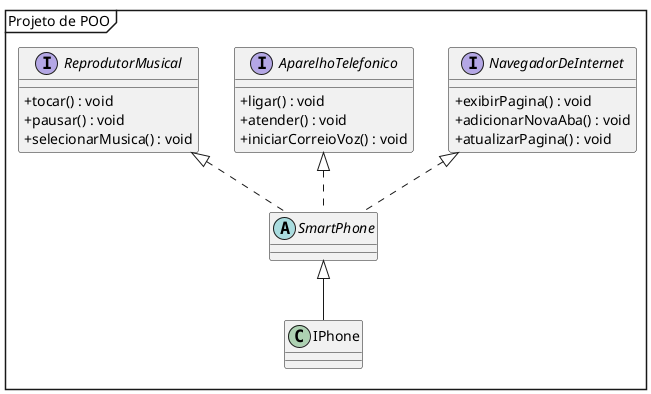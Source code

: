 @startuml
'https://plantuml.com/class-diagram
skinparam classAttributeIconSize 0
mainframe Projeto de POO
'Repodutor Musicial: tocar, pausar, selecionarMusica
'Aparelho Telefônico: ligar, atender, iniciarCorrerioVoz
'Navegador na Internet: exibirPagina, adicionarNovaAba, atualizarPagina

interface ReprodutorMusical {
+ tocar() : void
+ pausar() : void
+ selecionarMusica() : void
}

interface AparelhoTelefonico {
+ ligar() : void
+ atender() : void
+ iniciarCorreioVoz() : void
}

interface NavegadorDeInternet {
+ exibirPagina() : void
+ adicionarNovaAba() : void
+ atualizarPagina() : void
}

abstract class SmartPhone {}

NavegadorDeInternet <|.. SmartPhone
AparelhoTelefonico <|.. SmartPhone
ReprodutorMusical <|.. SmartPhone

class IPhone

SmartPhone <|-- IPhone

@enduml